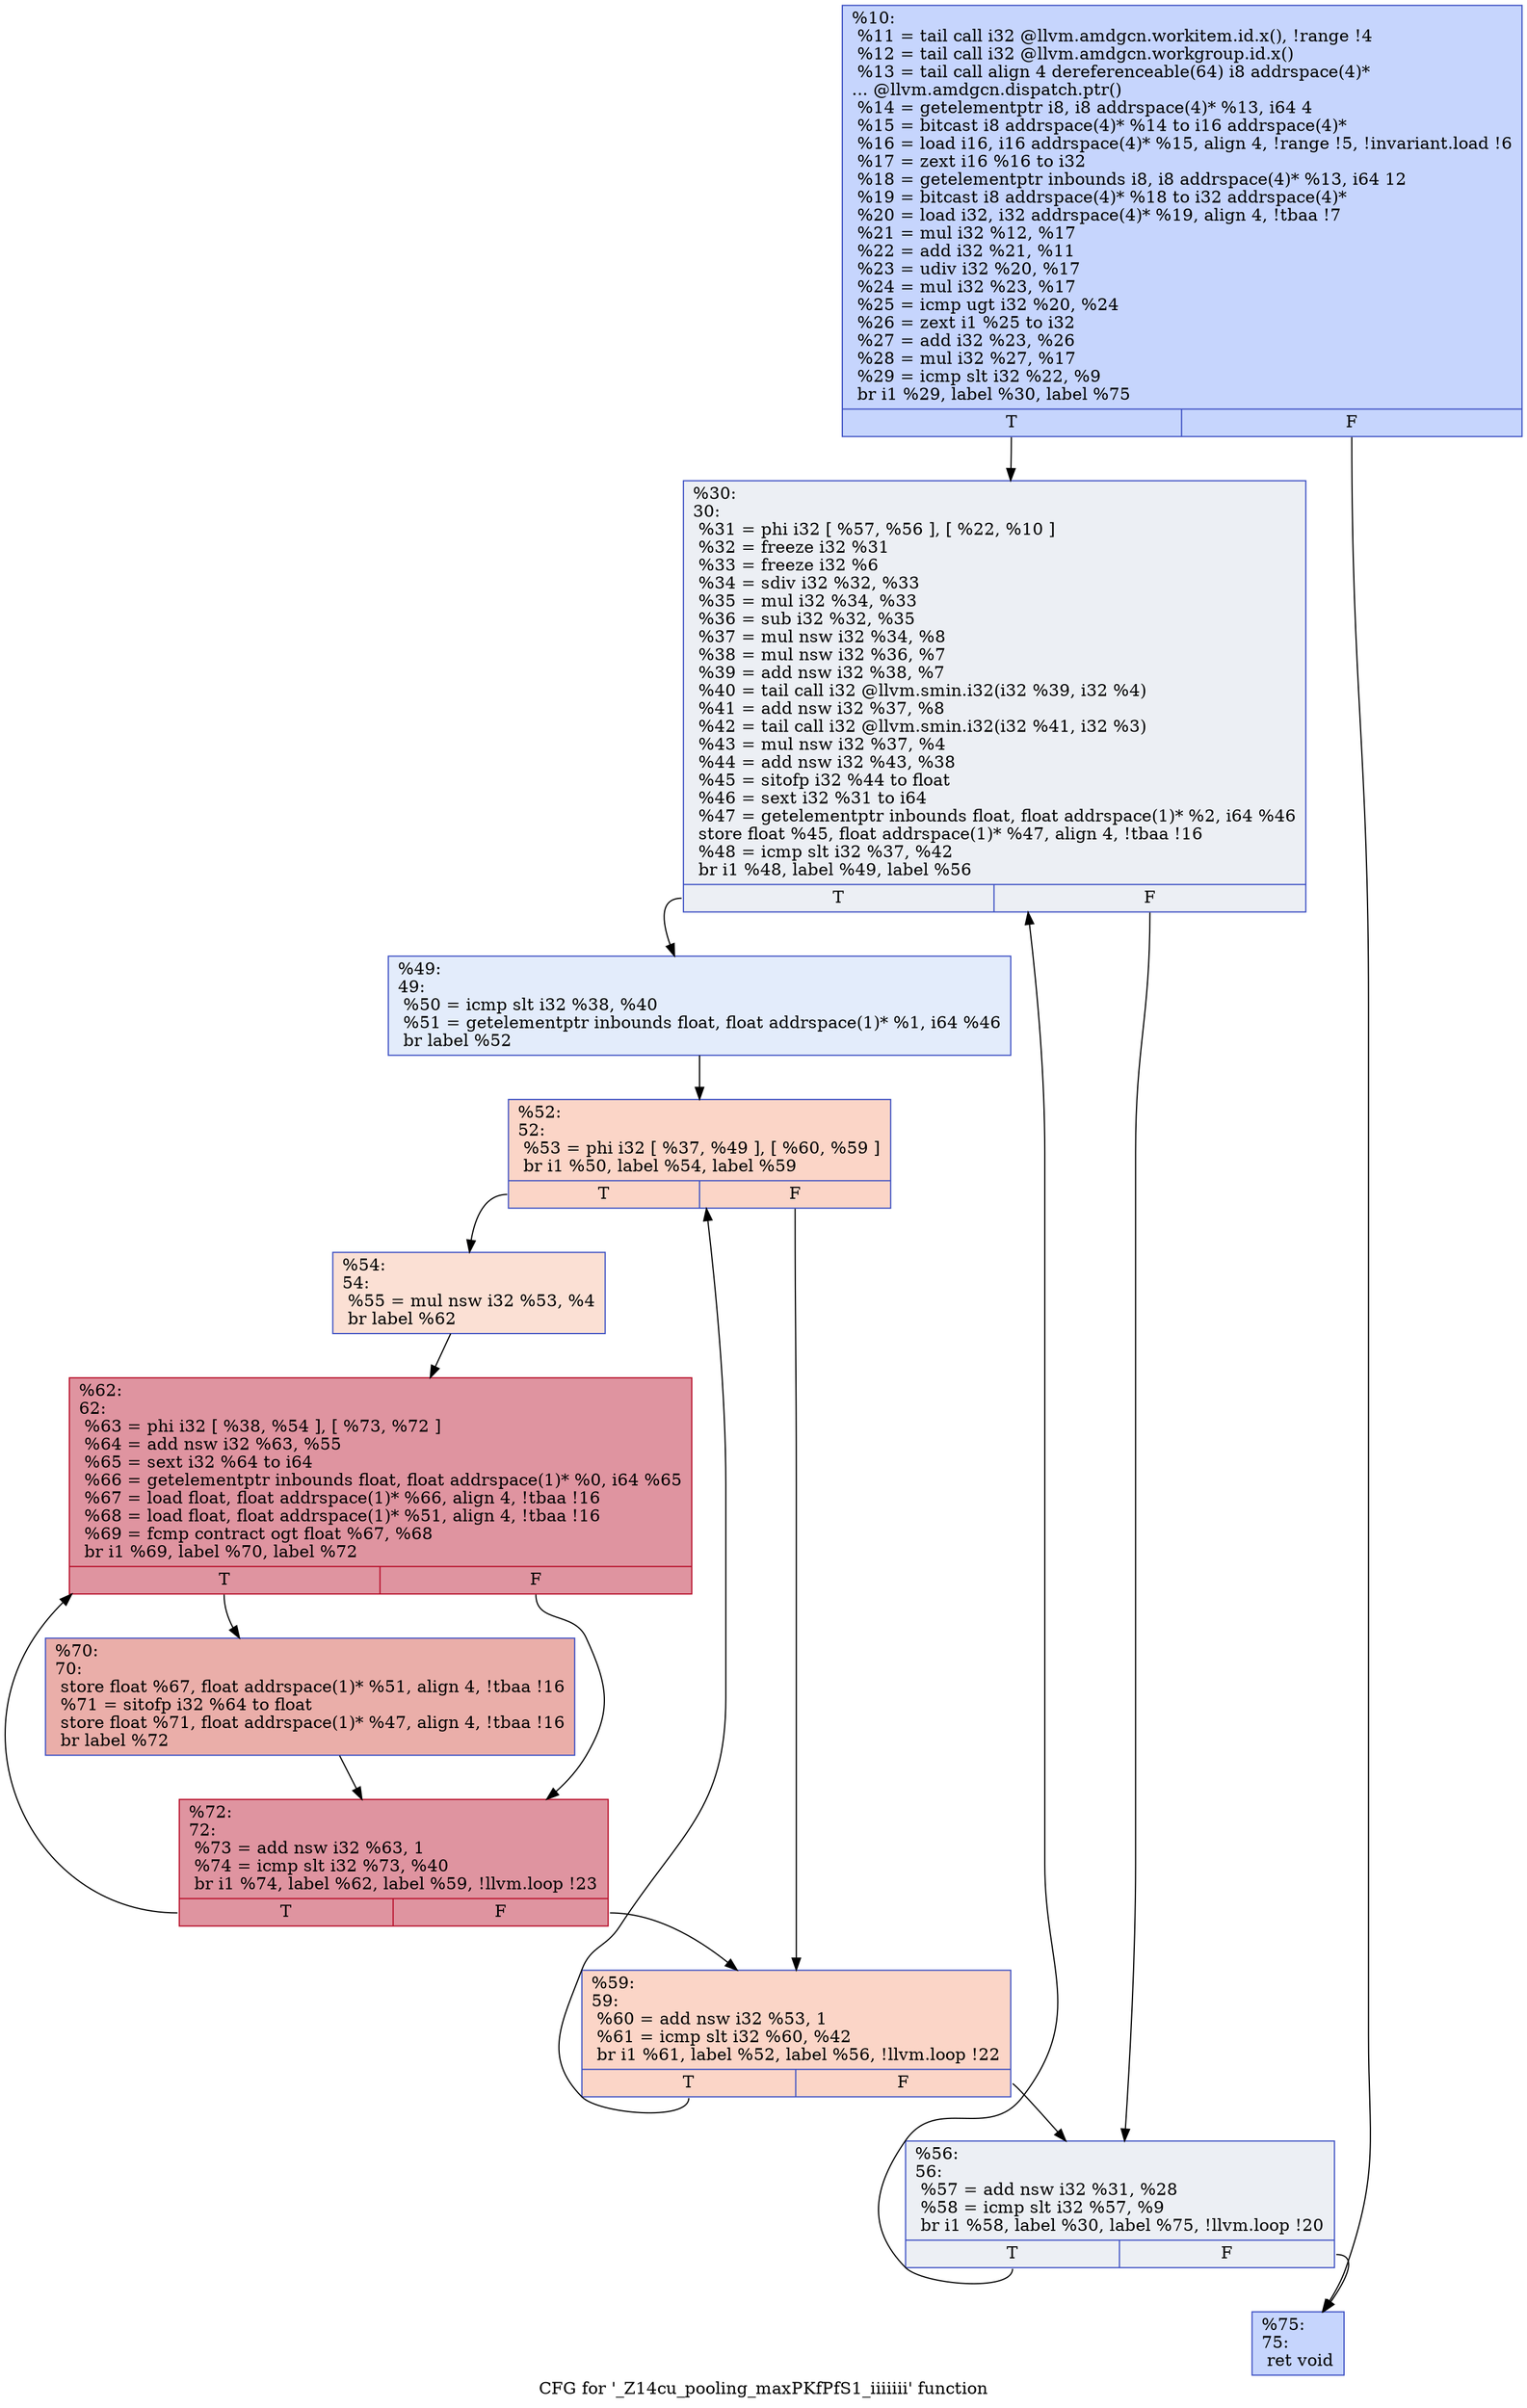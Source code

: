 digraph "CFG for '_Z14cu_pooling_maxPKfPfS1_iiiiiii' function" {
	label="CFG for '_Z14cu_pooling_maxPKfPfS1_iiiiiii' function";

	Node0x61632c0 [shape=record,color="#3d50c3ff", style=filled, fillcolor="#7ea1fa70",label="{%10:\l  %11 = tail call i32 @llvm.amdgcn.workitem.id.x(), !range !4\l  %12 = tail call i32 @llvm.amdgcn.workgroup.id.x()\l  %13 = tail call align 4 dereferenceable(64) i8 addrspace(4)*\l... @llvm.amdgcn.dispatch.ptr()\l  %14 = getelementptr i8, i8 addrspace(4)* %13, i64 4\l  %15 = bitcast i8 addrspace(4)* %14 to i16 addrspace(4)*\l  %16 = load i16, i16 addrspace(4)* %15, align 4, !range !5, !invariant.load !6\l  %17 = zext i16 %16 to i32\l  %18 = getelementptr inbounds i8, i8 addrspace(4)* %13, i64 12\l  %19 = bitcast i8 addrspace(4)* %18 to i32 addrspace(4)*\l  %20 = load i32, i32 addrspace(4)* %19, align 4, !tbaa !7\l  %21 = mul i32 %12, %17\l  %22 = add i32 %21, %11\l  %23 = udiv i32 %20, %17\l  %24 = mul i32 %23, %17\l  %25 = icmp ugt i32 %20, %24\l  %26 = zext i1 %25 to i32\l  %27 = add i32 %23, %26\l  %28 = mul i32 %27, %17\l  %29 = icmp slt i32 %22, %9\l  br i1 %29, label %30, label %75\l|{<s0>T|<s1>F}}"];
	Node0x61632c0:s0 -> Node0x61663e0;
	Node0x61632c0:s1 -> Node0x6166470;
	Node0x61663e0 [shape=record,color="#3d50c3ff", style=filled, fillcolor="#d4dbe670",label="{%30:\l30:                                               \l  %31 = phi i32 [ %57, %56 ], [ %22, %10 ]\l  %32 = freeze i32 %31\l  %33 = freeze i32 %6\l  %34 = sdiv i32 %32, %33\l  %35 = mul i32 %34, %33\l  %36 = sub i32 %32, %35\l  %37 = mul nsw i32 %34, %8\l  %38 = mul nsw i32 %36, %7\l  %39 = add nsw i32 %38, %7\l  %40 = tail call i32 @llvm.smin.i32(i32 %39, i32 %4)\l  %41 = add nsw i32 %37, %8\l  %42 = tail call i32 @llvm.smin.i32(i32 %41, i32 %3)\l  %43 = mul nsw i32 %37, %4\l  %44 = add nsw i32 %43, %38\l  %45 = sitofp i32 %44 to float\l  %46 = sext i32 %31 to i64\l  %47 = getelementptr inbounds float, float addrspace(1)* %2, i64 %46\l  store float %45, float addrspace(1)* %47, align 4, !tbaa !16\l  %48 = icmp slt i32 %37, %42\l  br i1 %48, label %49, label %56\l|{<s0>T|<s1>F}}"];
	Node0x61663e0:s0 -> Node0x6167550;
	Node0x61663e0:s1 -> Node0x61665b0;
	Node0x6167550 [shape=record,color="#3d50c3ff", style=filled, fillcolor="#bfd3f670",label="{%49:\l49:                                               \l  %50 = icmp slt i32 %38, %40\l  %51 = getelementptr inbounds float, float addrspace(1)* %1, i64 %46\l  br label %52\l}"];
	Node0x6167550 -> Node0x61677c0;
	Node0x61677c0 [shape=record,color="#3d50c3ff", style=filled, fillcolor="#f5a08170",label="{%52:\l52:                                               \l  %53 = phi i32 [ %37, %49 ], [ %60, %59 ]\l  br i1 %50, label %54, label %59\l|{<s0>T|<s1>F}}"];
	Node0x61677c0:s0 -> Node0x61679c0;
	Node0x61677c0:s1 -> Node0x6167880;
	Node0x61679c0 [shape=record,color="#3d50c3ff", style=filled, fillcolor="#f7b99e70",label="{%54:\l54:                                               \l  %55 = mul nsw i32 %53, %4\l  br label %62\l}"];
	Node0x61679c0 -> Node0x6167b90;
	Node0x61665b0 [shape=record,color="#3d50c3ff", style=filled, fillcolor="#d4dbe670",label="{%56:\l56:                                               \l  %57 = add nsw i32 %31, %28\l  %58 = icmp slt i32 %57, %9\l  br i1 %58, label %30, label %75, !llvm.loop !20\l|{<s0>T|<s1>F}}"];
	Node0x61665b0:s0 -> Node0x61663e0;
	Node0x61665b0:s1 -> Node0x6166470;
	Node0x6167880 [shape=record,color="#3d50c3ff", style=filled, fillcolor="#f5a08170",label="{%59:\l59:                                               \l  %60 = add nsw i32 %53, 1\l  %61 = icmp slt i32 %60, %42\l  br i1 %61, label %52, label %56, !llvm.loop !22\l|{<s0>T|<s1>F}}"];
	Node0x6167880:s0 -> Node0x61677c0;
	Node0x6167880:s1 -> Node0x61665b0;
	Node0x6167b90 [shape=record,color="#b70d28ff", style=filled, fillcolor="#b70d2870",label="{%62:\l62:                                               \l  %63 = phi i32 [ %38, %54 ], [ %73, %72 ]\l  %64 = add nsw i32 %63, %55\l  %65 = sext i32 %64 to i64\l  %66 = getelementptr inbounds float, float addrspace(1)* %0, i64 %65\l  %67 = load float, float addrspace(1)* %66, align 4, !tbaa !16\l  %68 = load float, float addrspace(1)* %51, align 4, !tbaa !16\l  %69 = fcmp contract ogt float %67, %68\l  br i1 %69, label %70, label %72\l|{<s0>T|<s1>F}}"];
	Node0x6167b90:s0 -> Node0x6168e20;
	Node0x6167b90:s1 -> Node0x6168170;
	Node0x6168e20 [shape=record,color="#3d50c3ff", style=filled, fillcolor="#d0473d70",label="{%70:\l70:                                               \l  store float %67, float addrspace(1)* %51, align 4, !tbaa !16\l  %71 = sitofp i32 %64 to float\l  store float %71, float addrspace(1)* %47, align 4, !tbaa !16\l  br label %72\l}"];
	Node0x6168e20 -> Node0x6168170;
	Node0x6168170 [shape=record,color="#b70d28ff", style=filled, fillcolor="#b70d2870",label="{%72:\l72:                                               \l  %73 = add nsw i32 %63, 1\l  %74 = icmp slt i32 %73, %40\l  br i1 %74, label %62, label %59, !llvm.loop !23\l|{<s0>T|<s1>F}}"];
	Node0x6168170:s0 -> Node0x6167b90;
	Node0x6168170:s1 -> Node0x6167880;
	Node0x6166470 [shape=record,color="#3d50c3ff", style=filled, fillcolor="#7ea1fa70",label="{%75:\l75:                                               \l  ret void\l}"];
}
